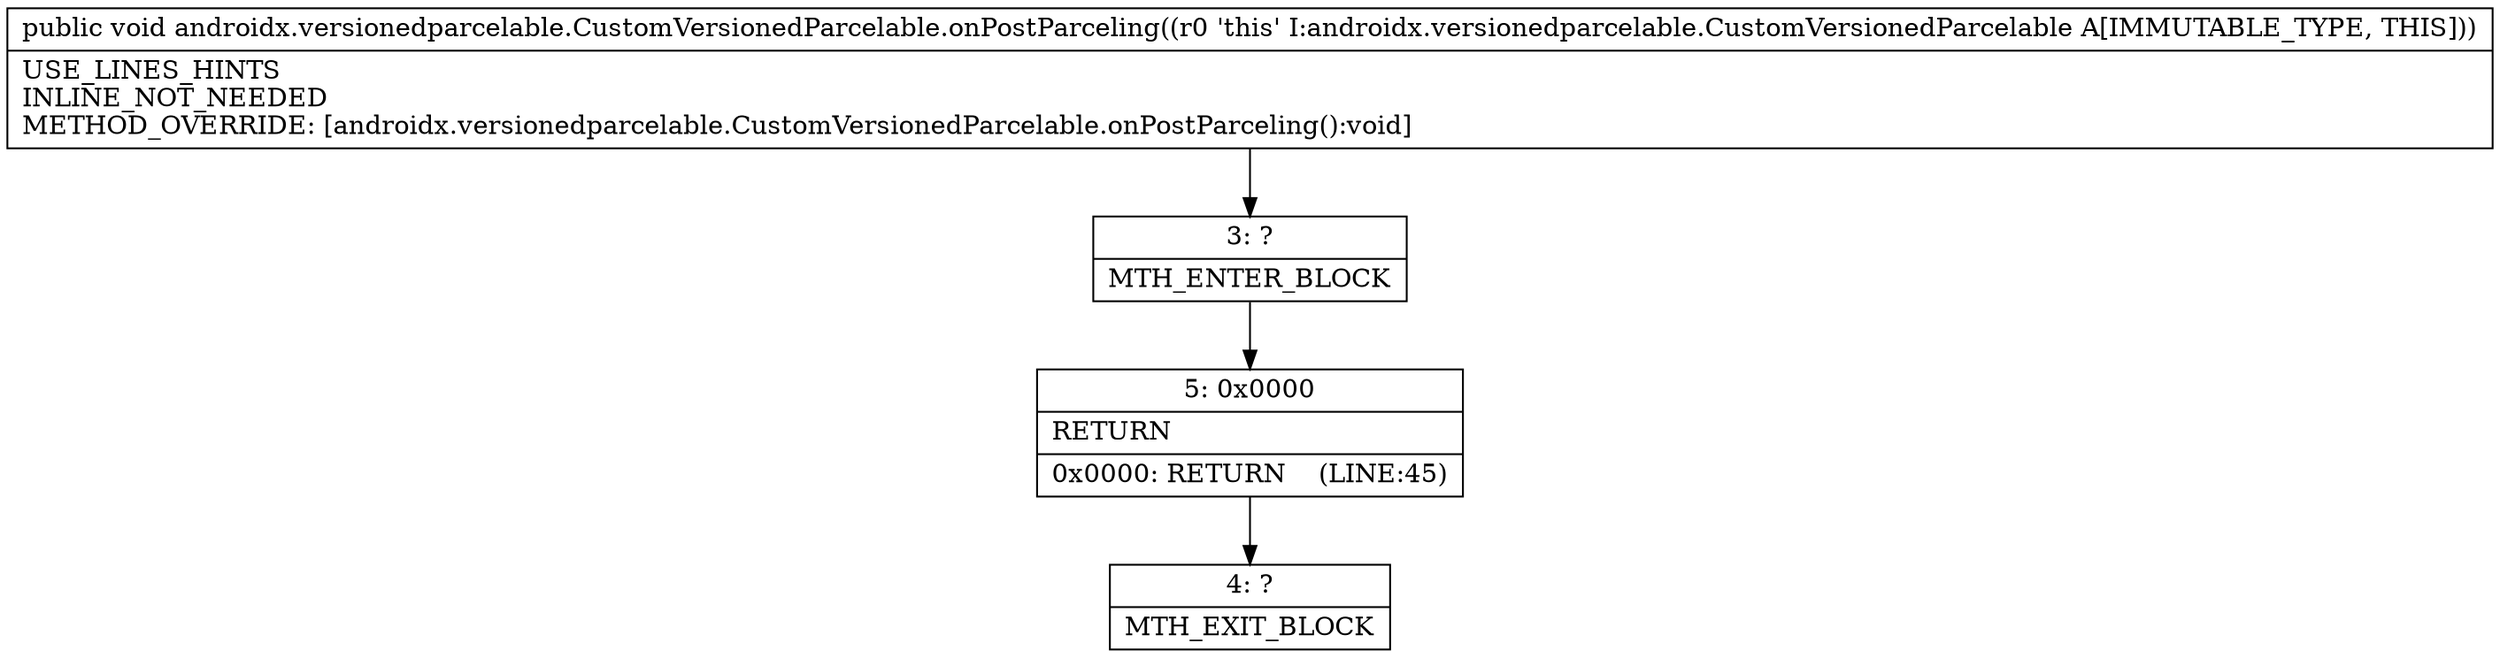 digraph "CFG forandroidx.versionedparcelable.CustomVersionedParcelable.onPostParceling()V" {
Node_3 [shape=record,label="{3\:\ ?|MTH_ENTER_BLOCK\l}"];
Node_5 [shape=record,label="{5\:\ 0x0000|RETURN\l|0x0000: RETURN    (LINE:45)\l}"];
Node_4 [shape=record,label="{4\:\ ?|MTH_EXIT_BLOCK\l}"];
MethodNode[shape=record,label="{public void androidx.versionedparcelable.CustomVersionedParcelable.onPostParceling((r0 'this' I:androidx.versionedparcelable.CustomVersionedParcelable A[IMMUTABLE_TYPE, THIS]))  | USE_LINES_HINTS\lINLINE_NOT_NEEDED\lMETHOD_OVERRIDE: [androidx.versionedparcelable.CustomVersionedParcelable.onPostParceling():void]\l}"];
MethodNode -> Node_3;Node_3 -> Node_5;
Node_5 -> Node_4;
}

